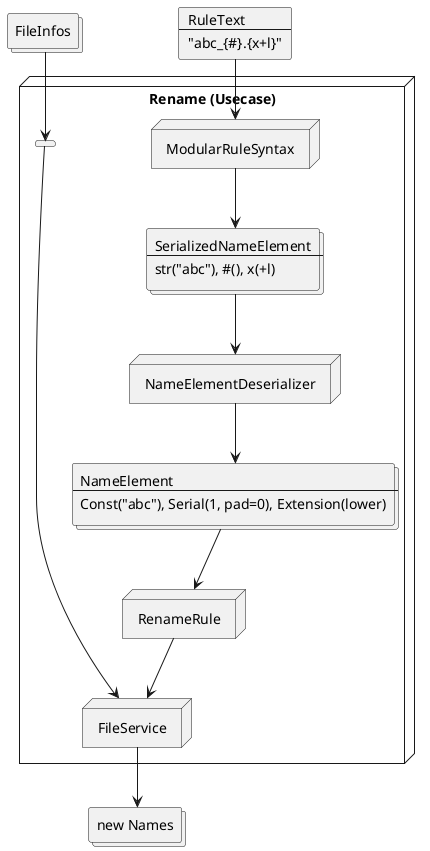 @startuml


collections FileInfos
card RuleText [
    RuleText
    ---
    "abc_{#}.{x+l}"
]

node "Rename (Usecase)" as Rename {
    card NOP [
    ]

    node ModularRuleSyntax

    collections SerializedNameElement [
        SerializedNameElement
        ---
        str("abc"), #(), x(+l)
    ]

    node NameElementDeserializer

    collections NameElement [
        NameElement
        ---
        Const("abc"), Serial(1, pad=0), Extension(lower)
    ]

    node RenameRule

    node FileService

    '---

    ModularRuleSyntax --> SerializedNameElement

    SerializedNameElement --> NameElementDeserializer

    NameElementDeserializer --> NameElement

    NameElement --> RenameRule

    NOP ------> FileService
    RenameRule --> FileService
}

collections "new Names" as newNames


FileInfos --> NOP
RuleText --> ModularRuleSyntax

FileService --> newNames


@enduml

